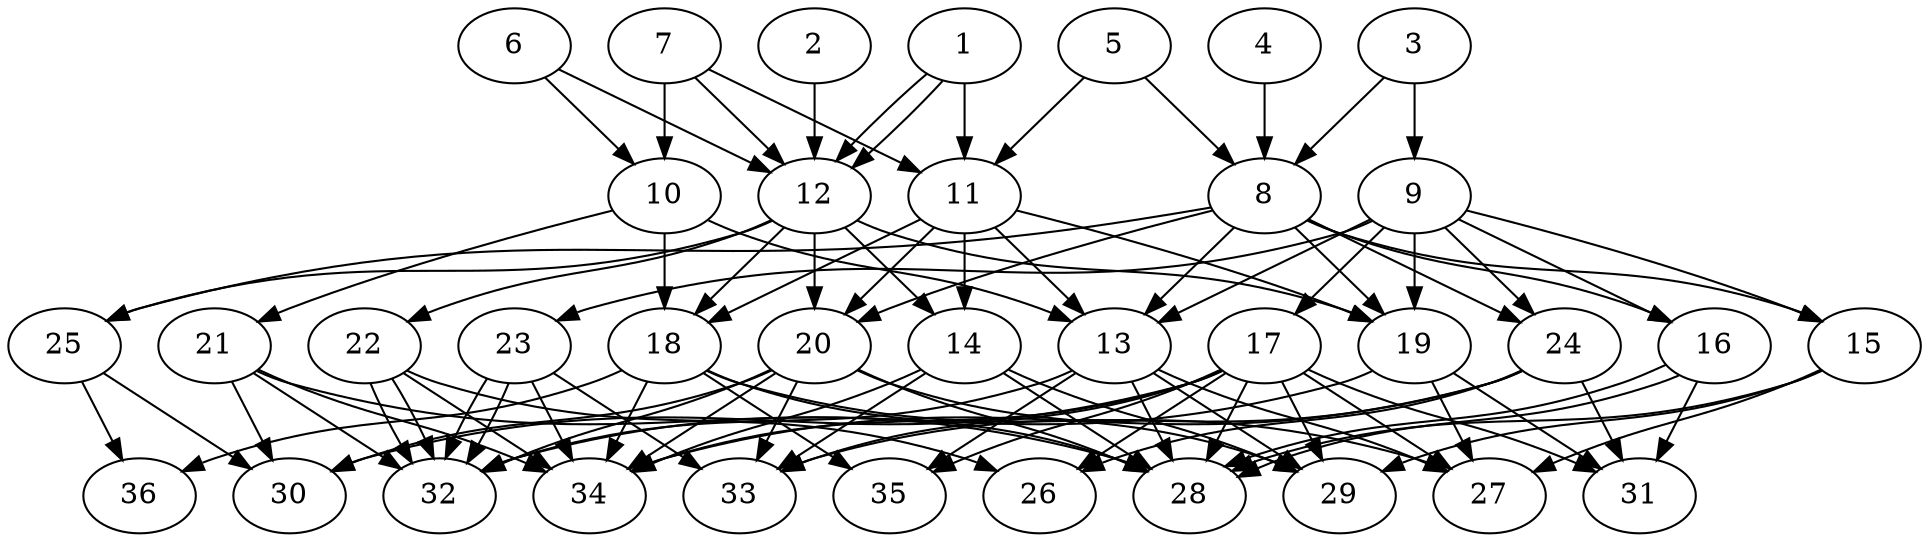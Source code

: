 // DAG (tier=3-complex, mode=compute, n=36, ccr=0.480, fat=0.704, density=0.661, regular=0.357, jump=0.307, mindata=1048576, maxdata=16777216)
// DAG automatically generated by daggen at Sun Aug 24 16:33:34 2025
// /home/ermia/Project/Environments/daggen/bin/daggen --dot --ccr 0.480 --fat 0.704 --regular 0.357 --density 0.661 --jump 0.307 --mindata 1048576 --maxdata 16777216 -n 36 
digraph G {
  1 [size="63867212413763736", alpha="0.18", expect_size="31933606206881868"]
  1 -> 11 [size ="72212124008448"]
  1 -> 12 [size ="72212124008448"]
  1 -> 12 [size ="72212124008448"]
  2 [size="110485865650238521344", alpha="0.16", expect_size="55242932825119260672"]
  2 -> 12 [size ="184202054074368"]
  3 [size="3297197624188207104000", alpha="0.07", expect_size="1648598812094103552000"]
  3 -> 8 [size ="1772229545164800"]
  3 -> 9 [size ="1772229545164800"]
  4 [size="83477961390226192", alpha="0.08", expect_size="41738980695113096"]
  4 -> 8 [size ="1573079050354688"]
  5 [size="31243458918290112", alpha="0.03", expect_size="15621729459145056"]
  5 -> 8 [size ="524063319523328"]
  5 -> 11 [size ="524063319523328"]
  6 [size="47713968606792384512", alpha="0.09", expect_size="23856984303396192256"]
  6 -> 10 [size ="105241496256512"]
  6 -> 12 [size ="105241496256512"]
  7 [size="1301068527773634", alpha="0.07", expect_size="650534263886817"]
  7 -> 10 [size ="50229382479872"]
  7 -> 11 [size ="50229382479872"]
  7 -> 12 [size ="50229382479872"]
  8 [size="426693832018485051392", alpha="0.11", expect_size="213346916009242525696"]
  8 -> 13 [size ="453420234309632"]
  8 -> 15 [size ="453420234309632"]
  8 -> 16 [size ="453420234309632"]
  8 -> 19 [size ="453420234309632"]
  8 -> 20 [size ="453420234309632"]
  8 -> 24 [size ="453420234309632"]
  8 -> 25 [size ="453420234309632"]
  9 [size="3041823112780320", alpha="0.08", expect_size="1520911556390160"]
  9 -> 13 [size ="84189948936192"]
  9 -> 15 [size ="84189948936192"]
  9 -> 16 [size ="84189948936192"]
  9 -> 17 [size ="84189948936192"]
  9 -> 19 [size ="84189948936192"]
  9 -> 23 [size ="84189948936192"]
  9 -> 24 [size ="84189948936192"]
  10 [size="116954664916845312", alpha="0.18", expect_size="58477332458422656"]
  10 -> 13 [size ="2232599464378368"]
  10 -> 18 [size ="2232599464378368"]
  10 -> 21 [size ="2232599464378368"]
  11 [size="1547243175083507712000", alpha="0.10", expect_size="773621587541753856000"]
  11 -> 13 [size ="1070193652531200"]
  11 -> 14 [size ="1070193652531200"]
  11 -> 18 [size ="1070193652531200"]
  11 -> 19 [size ="1070193652531200"]
  11 -> 20 [size ="1070193652531200"]
  12 [size="1142818063268184064000", alpha="0.01", expect_size="571409031634092032000"]
  12 -> 14 [size ="874462891212800"]
  12 -> 18 [size ="874462891212800"]
  12 -> 19 [size ="874462891212800"]
  12 -> 20 [size ="874462891212800"]
  12 -> 22 [size ="874462891212800"]
  12 -> 25 [size ="874462891212800"]
  13 [size="475814290696058048", alpha="0.10", expect_size="237907145348029024"]
  13 -> 27 [size ="326946407841792"]
  13 -> 28 [size ="326946407841792"]
  13 -> 29 [size ="326946407841792"]
  13 -> 32 [size ="326946407841792"]
  13 -> 35 [size ="326946407841792"]
  14 [size="29992822016240008", alpha="0.14", expect_size="14996411008120004"]
  14 -> 28 [size ="919918107164672"]
  14 -> 29 [size ="919918107164672"]
  14 -> 33 [size ="919918107164672"]
  14 -> 34 [size ="919918107164672"]
  15 [size="30977425942678816", alpha="0.03", expect_size="15488712971339408"]
  15 -> 27 [size ="1349166030651392"]
  15 -> 28 [size ="1349166030651392"]
  15 -> 29 [size ="1349166030651392"]
  16 [size="1154892167868908", alpha="0.06", expect_size="577446083934454"]
  16 -> 28 [size ="122987403542528"]
  16 -> 28 [size ="122987403542528"]
  16 -> 31 [size ="122987403542528"]
  17 [size="814755380405431435264", alpha="0.10", expect_size="407377690202715717632"]
  17 -> 26 [size ="697870453833728"]
  17 -> 27 [size ="697870453833728"]
  17 -> 28 [size ="697870453833728"]
  17 -> 29 [size ="697870453833728"]
  17 -> 30 [size ="697870453833728"]
  17 -> 31 [size ="697870453833728"]
  17 -> 33 [size ="697870453833728"]
  17 -> 34 [size ="697870453833728"]
  17 -> 35 [size ="697870453833728"]
  18 [size="116443157537206544", alpha="0.12", expect_size="58221578768603272"]
  18 -> 27 [size ="2042760475443200"]
  18 -> 28 [size ="2042760475443200"]
  18 -> 34 [size ="2042760475443200"]
  18 -> 35 [size ="2042760475443200"]
  18 -> 36 [size ="2042760475443200"]
  19 [size="2210799310789111296", alpha="0.05", expect_size="1105399655394555648"]
  19 -> 27 [size ="1069056962592768"]
  19 -> 31 [size ="1069056962592768"]
  19 -> 32 [size ="1069056962592768"]
  20 [size="8309573463517954048", alpha="0.08", expect_size="4154786731758977024"]
  20 -> 28 [size ="32820294582272"]
  20 -> 29 [size ="32820294582272"]
  20 -> 30 [size ="32820294582272"]
  20 -> 32 [size ="32820294582272"]
  20 -> 33 [size ="32820294582272"]
  20 -> 34 [size ="32820294582272"]
  21 [size="463207644026145603584", alpha="0.01", expect_size="231603822013072801792"]
  21 -> 28 [size ="478931937394688"]
  21 -> 30 [size ="478931937394688"]
  21 -> 32 [size ="478931937394688"]
  21 -> 34 [size ="478931937394688"]
  22 [size="4156060018945738932224", alpha="0.14", expect_size="2078030009472869466112"]
  22 -> 26 [size ="2067971396599808"]
  22 -> 32 [size ="2067971396599808"]
  22 -> 32 [size ="2067971396599808"]
  22 -> 34 [size ="2067971396599808"]
  23 [size="154478276250020448", alpha="0.06", expect_size="77239138125010224"]
  23 -> 32 [size ="68951748902912"]
  23 -> 32 [size ="68951748902912"]
  23 -> 33 [size ="68951748902912"]
  23 -> 34 [size ="68951748902912"]
  24 [size="2994243142797453824", alpha="0.07", expect_size="1497121571398726912"]
  24 -> 26 [size ="1531316239597568"]
  24 -> 31 [size ="1531316239597568"]
  24 -> 33 [size ="1531316239597568"]
  24 -> 34 [size ="1531316239597568"]
  25 [size="34576139634679560", alpha="0.14", expect_size="17288069817339780"]
  25 -> 30 [size ="1319332424450048"]
  25 -> 36 [size ="1319332424450048"]
  26 [size="3182565683136732", alpha="0.17", expect_size="1591282841568366"]
  27 [size="3565488268047198191616", alpha="0.19", expect_size="1782744134023599095808"]
  28 [size="15632808318421274", alpha="0.17", expect_size="7816404159210637"]
  29 [size="4254501613321192472576", alpha="0.18", expect_size="2127250806660596236288"]
  30 [size="28386469371168423936", alpha="0.05", expect_size="14193234685584211968"]
  31 [size="810541625695608576", alpha="0.05", expect_size="405270812847804288"]
  32 [size="22403635803217461248", alpha="0.17", expect_size="11201817901608730624"]
  33 [size="958387057328195456", alpha="0.14", expect_size="479193528664097728"]
  34 [size="1760606421212318400512", alpha="0.12", expect_size="880303210606159200256"]
  35 [size="203702676287351947264", alpha="0.15", expect_size="101851338143675973632"]
  36 [size="246952064912341056", alpha="0.02", expect_size="123476032456170528"]
}